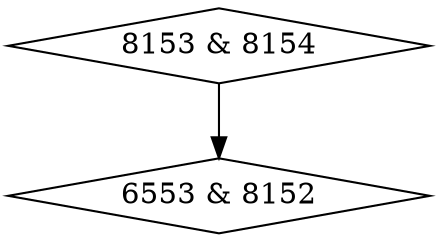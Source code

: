 digraph {
0 [label = "6553 & 8152", shape = diamond];
1 [label = "8153 & 8154", shape = diamond];
1->0;
}
